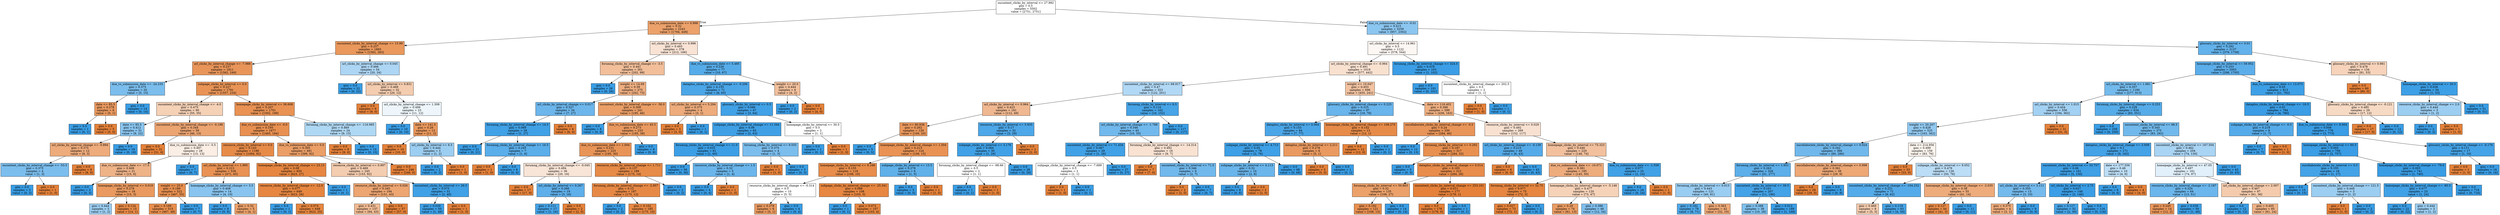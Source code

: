 digraph Tree {
node [shape=box, style="filled", color="black"] ;
0 [label="oucontent_clicks_by_interval <= 27.992\ngini = 0.5\nsamples = 5502\nvalue = [2751, 2751]", fillcolor="#e5813900"] ;
1 [label="due_vs_submission_date <= 0.998\ngini = 0.32\nsamples = 2243\nvalue = [1794, 449]", fillcolor="#e58139bf"] ;
0 -> 1 [labeldistance=2.5, labelangle=45, headlabel="True"] ;
2 [label="oucontent_clicks_by_interval_change <= 15.99\ngini = 0.257\nsamples = 1865\nvalue = [1582, 283]", fillcolor="#e58139d1"] ;
1 -> 2 ;
3 [label="url_clicks_by_interval_change <= -7.988\ngini = 0.237\nsamples = 1811\nvalue = [1562, 249]", fillcolor="#e58139d6"] ;
2 -> 3 ;
4 [label="due_vs_submission_date <= -24.235\ngini = 0.375\nsamples = 20\nvalue = [5, 15]", fillcolor="#399de5aa"] ;
3 -> 4 ;
5 [label="date <= 85.5\ngini = 0.278\nsamples = 6\nvalue = [5, 1]", fillcolor="#e58139cc"] ;
4 -> 5 ;
6 [label="gini = 0.0\nsamples = 1\nvalue = [0, 1]", fillcolor="#399de5ff"] ;
5 -> 6 ;
7 [label="gini = 0.0\nsamples = 5\nvalue = [5, 0]", fillcolor="#e58139ff"] ;
5 -> 7 ;
8 [label="gini = 0.0\nsamples = 14\nvalue = [0, 14]", fillcolor="#399de5ff"] ;
4 -> 8 ;
9 [label="subpage_clicks_by_interval <= 0.0\ngini = 0.227\nsamples = 1791\nvalue = [1557, 234]", fillcolor="#e58139d9"] ;
3 -> 9 ;
10 [label="oucontent_clicks_by_interval_change <= -4.0\ngini = 0.475\nsamples = 90\nvalue = [55, 35]", fillcolor="#e581395d"] ;
9 -> 10 ;
11 [label="date <= 85.5\ngini = 0.412\nsamples = 31\nvalue = [9, 22]", fillcolor="#399de597"] ;
10 -> 11 ;
12 [label="url_clicks_by_interval_change <= -0.894\ngini = 0.375\nsamples = 12\nvalue = [9, 3]", fillcolor="#e58139aa"] ;
11 -> 12 ;
13 [label="oucontent_clicks_by_interval_change <= -53.5\ngini = 0.375\nsamples = 4\nvalue = [1, 3]", fillcolor="#399de5aa"] ;
12 -> 13 ;
14 [label="gini = 0.0\nsamples = 3\nvalue = [0, 3]", fillcolor="#399de5ff"] ;
13 -> 14 ;
15 [label="gini = 0.0\nsamples = 1\nvalue = [1, 0]", fillcolor="#e58139ff"] ;
13 -> 15 ;
16 [label="gini = 0.0\nsamples = 8\nvalue = [8, 0]", fillcolor="#e58139ff"] ;
12 -> 16 ;
17 [label="gini = 0.0\nsamples = 19\nvalue = [0, 19]", fillcolor="#399de5ff"] ;
11 -> 17 ;
18 [label="oucontent_clicks_by_interval_change <= -0.198\ngini = 0.344\nsamples = 59\nvalue = [46, 13]", fillcolor="#e58139b7"] ;
10 -> 18 ;
19 [label="gini = 0.0\nsamples = 31\nvalue = [31, 0]", fillcolor="#e58139ff"] ;
18 -> 19 ;
20 [label="due_vs_submission_date <= -5.5\ngini = 0.497\nsamples = 28\nvalue = [15, 13]", fillcolor="#e5813922"] ;
18 -> 20 ;
21 [label="due_vs_submission_date <= -17.5\ngini = 0.408\nsamples = 21\nvalue = [15, 6]", fillcolor="#e5813999"] ;
20 -> 21 ;
22 [label="gini = 0.0\nsamples = 3\nvalue = [0, 3]", fillcolor="#399de5ff"] ;
21 -> 22 ;
23 [label="homepage_clicks_by_interval <= 0.019\ngini = 0.278\nsamples = 18\nvalue = [15, 3]", fillcolor="#e58139cc"] ;
21 -> 23 ;
24 [label="gini = 0.444\nsamples = 3\nvalue = [1, 2]", fillcolor="#399de57f"] ;
23 -> 24 ;
25 [label="gini = 0.124\nsamples = 15\nvalue = [14, 1]", fillcolor="#e58139ed"] ;
23 -> 25 ;
26 [label="gini = 0.0\nsamples = 7\nvalue = [0, 7]", fillcolor="#399de5ff"] ;
20 -> 26 ;
27 [label="homepage_clicks_by_interval <= 36.608\ngini = 0.207\nsamples = 1701\nvalue = [1502, 199]", fillcolor="#e58139dd"] ;
9 -> 27 ;
28 [label="due_vs_submission_date <= -0.0\ngini = 0.195\nsamples = 1677\nvalue = [1493, 184]", fillcolor="#e58139e0"] ;
27 -> 28 ;
29 [label="resource_clicks_by_interval <= 0.0\ngini = 0.143\nsamples = 1186\nvalue = [1094, 92]", fillcolor="#e58139ea"] ;
28 -> 29 ;
30 [label="url_clicks_by_interval <= 1.995\ngini = 0.213\nsamples = 536\nvalue = [471, 65]", fillcolor="#e58139dc"] ;
29 -> 30 ;
31 [label="weight <= 25.0\ngini = 0.189\nsamples = 522\nvalue = [467, 55]", fillcolor="#e58139e1"] ;
30 -> 31 ;
32 [label="gini = 0.169\nsamples = 515\nvalue = [467, 48]", fillcolor="#e58139e5"] ;
31 -> 32 ;
33 [label="gini = 0.0\nsamples = 7\nvalue = [0, 7]", fillcolor="#399de5ff"] ;
31 -> 33 ;
34 [label="homepage_clicks_by_interval_change <= 3.5\ngini = 0.408\nsamples = 14\nvalue = [4, 10]", fillcolor="#399de599"] ;
30 -> 34 ;
35 [label="gini = 0.0\nsamples = 9\nvalue = [0, 9]", fillcolor="#399de5ff"] ;
34 -> 35 ;
36 [label="gini = 0.32\nsamples = 5\nvalue = [4, 1]", fillcolor="#e58139bf"] ;
34 -> 36 ;
37 [label="homepage_clicks_by_interval_change <= 23.13\ngini = 0.08\nsamples = 650\nvalue = [623, 27]", fillcolor="#e58139f4"] ;
29 -> 37 ;
38 [label="resource_clicks_by_interval_change <= -12.0\ngini = 0.077\nsamples = 649\nvalue = [623, 26]", fillcolor="#e58139f4"] ;
37 -> 38 ;
39 [label="gini = 0.0\nsamples = 1\nvalue = [0, 1]", fillcolor="#399de5ff"] ;
38 -> 39 ;
40 [label="gini = 0.074\nsamples = 648\nvalue = [623, 25]", fillcolor="#e58139f5"] ;
38 -> 40 ;
41 [label="gini = 0.0\nsamples = 1\nvalue = [0, 1]", fillcolor="#399de5ff"] ;
37 -> 41 ;
42 [label="due_vs_submission_date <= 0.0\ngini = 0.305\nsamples = 491\nvalue = [399, 92]", fillcolor="#e58139c4"] ;
28 -> 42 ;
43 [label="resource_clicks_by_interval <= 0.997\ngini = 0.469\nsamples = 245\nvalue = [153, 92]", fillcolor="#e5813966"] ;
42 -> 43 ;
44 [label="resource_clicks_by_interval <= 0.026\ngini = 0.345\nsamples = 194\nvalue = [151, 43]", fillcolor="#e58139b6"] ;
43 -> 44 ;
45 [label="gini = 0.431\nsamples = 137\nvalue = [94, 43]", fillcolor="#e581398a"] ;
44 -> 45 ;
46 [label="gini = 0.0\nsamples = 57\nvalue = [57, 0]", fillcolor="#e58139ff"] ;
44 -> 46 ;
47 [label="oucontent_clicks_by_interval <= 26.5\ngini = 0.075\nsamples = 51\nvalue = [2, 49]", fillcolor="#399de5f5"] ;
43 -> 47 ;
48 [label="gini = 0.039\nsamples = 50\nvalue = [1, 49]", fillcolor="#399de5fa"] ;
47 -> 48 ;
49 [label="gini = 0.0\nsamples = 1\nvalue = [1, 0]", fillcolor="#e58139ff"] ;
47 -> 49 ;
50 [label="gini = 0.0\nsamples = 246\nvalue = [246, 0]", fillcolor="#e58139ff"] ;
42 -> 50 ;
51 [label="forumng_clicks_by_interval_change <= -116.985\ngini = 0.469\nsamples = 24\nvalue = [9, 15]", fillcolor="#399de566"] ;
27 -> 51 ;
52 [label="gini = 0.0\nsamples = 9\nvalue = [9, 0]", fillcolor="#e58139ff"] ;
51 -> 52 ;
53 [label="gini = 0.0\nsamples = 15\nvalue = [0, 15]", fillcolor="#399de5ff"] ;
51 -> 53 ;
54 [label="url_clicks_by_interval_change <= 0.045\ngini = 0.466\nsamples = 54\nvalue = [20, 34]", fillcolor="#399de569"] ;
2 -> 54 ;
55 [label="gini = 0.0\nsamples = 22\nvalue = [0, 22]", fillcolor="#399de5ff"] ;
54 -> 55 ;
56 [label="url_clicks_by_interval <= 0.831\ngini = 0.469\nsamples = 32\nvalue = [20, 12]", fillcolor="#e5813966"] ;
54 -> 56 ;
57 [label="gini = 0.0\nsamples = 9\nvalue = [9, 0]", fillcolor="#e58139ff"] ;
56 -> 57 ;
58 [label="url_clicks_by_interval_change <= 1.308\ngini = 0.499\nsamples = 23\nvalue = [11, 12]", fillcolor="#399de515"] ;
56 -> 58 ;
59 [label="gini = 0.0\nsamples = 10\nvalue = [0, 10]", fillcolor="#399de5ff"] ;
58 -> 59 ;
60 [label="date <= 141.5\ngini = 0.26\nsamples = 13\nvalue = [11, 2]", fillcolor="#e58139d1"] ;
58 -> 60 ;
61 [label="gini = 0.0\nsamples = 10\nvalue = [10, 0]", fillcolor="#e58139ff"] ;
60 -> 61 ;
62 [label="url_clicks_by_interval <= 6.5\ngini = 0.444\nsamples = 3\nvalue = [1, 2]", fillcolor="#399de57f"] ;
60 -> 62 ;
63 [label="gini = 0.0\nsamples = 2\nvalue = [0, 2]", fillcolor="#399de5ff"] ;
62 -> 63 ;
64 [label="gini = 0.0\nsamples = 1\nvalue = [1, 0]", fillcolor="#e58139ff"] ;
62 -> 64 ;
65 [label="url_clicks_by_interval <= 0.996\ngini = 0.493\nsamples = 378\nvalue = [212, 166]", fillcolor="#e5813937"] ;
1 -> 65 ;
66 [label="forumng_clicks_by_interval_change <= -3.5\ngini = 0.441\nsamples = 301\nvalue = [202, 99]", fillcolor="#e5813982"] ;
65 -> 66 ;
67 [label="gini = 0.0\nsamples = 26\nvalue = [0, 26]", fillcolor="#399de5ff"] ;
66 -> 67 ;
68 [label="weight <= 14.09\ngini = 0.39\nsamples = 275\nvalue = [202, 73]", fillcolor="#e58139a3"] ;
66 -> 68 ;
69 [label="url_clicks_by_interval_change <= 0.017\ngini = 0.327\nsamples = 34\nvalue = [7, 27]", fillcolor="#399de5bd"] ;
68 -> 69 ;
70 [label="forumng_clicks_by_interval_change <= 14.5\ngini = 0.069\nsamples = 28\nvalue = [1, 27]", fillcolor="#399de5f6"] ;
69 -> 70 ;
71 [label="gini = 0.0\nsamples = 21\nvalue = [0, 21]", fillcolor="#399de5ff"] ;
70 -> 71 ;
72 [label="forumng_clicks_by_interval_change <= 16.5\ngini = 0.245\nsamples = 7\nvalue = [1, 6]", fillcolor="#399de5d4"] ;
70 -> 72 ;
73 [label="gini = 0.0\nsamples = 1\nvalue = [1, 0]", fillcolor="#e58139ff"] ;
72 -> 73 ;
74 [label="gini = 0.0\nsamples = 6\nvalue = [0, 6]", fillcolor="#399de5ff"] ;
72 -> 74 ;
75 [label="gini = 0.0\nsamples = 6\nvalue = [6, 0]", fillcolor="#e58139ff"] ;
69 -> 75 ;
76 [label="oucontent_clicks_by_interval_change <= -36.0\ngini = 0.309\nsamples = 241\nvalue = [195, 46]", fillcolor="#e58139c3"] ;
68 -> 76 ;
77 [label="gini = 0.0\nsamples = 8\nvalue = [0, 8]", fillcolor="#399de5ff"] ;
76 -> 77 ;
78 [label="due_vs_submission_date <= 45.5\ngini = 0.273\nsamples = 233\nvalue = [195, 38]", fillcolor="#e58139cd"] ;
76 -> 78 ;
79 [label="due_vs_submission_date <= 1.004\ngini = 0.231\nsamples = 225\nvalue = [195, 30]", fillcolor="#e58139d8"] ;
78 -> 79 ;
80 [label="forumng_clicks_by_interval_change <= -0.045\ngini = 0.494\nsamples = 36\nvalue = [20, 16]", fillcolor="#e5813933"] ;
79 -> 80 ;
81 [label="gini = 0.0\nsamples = 17\nvalue = [17, 0]", fillcolor="#e58139ff"] ;
80 -> 81 ;
82 [label="url_clicks_by_interval <= 0.267\ngini = 0.266\nsamples = 19\nvalue = [3, 16]", fillcolor="#399de5cf"] ;
80 -> 82 ;
83 [label="gini = 0.111\nsamples = 17\nvalue = [1, 16]", fillcolor="#399de5ef"] ;
82 -> 83 ;
84 [label="gini = 0.0\nsamples = 2\nvalue = [2, 0]", fillcolor="#e58139ff"] ;
82 -> 84 ;
85 [label="resource_clicks_by_interval_change <= 1.711\ngini = 0.137\nsamples = 189\nvalue = [175, 14]", fillcolor="#e58139eb"] ;
79 -> 85 ;
86 [label="forumng_clicks_by_interval_change <= -2.957\ngini = 0.12\nsamples = 187\nvalue = [175, 12]", fillcolor="#e58139ee"] ;
85 -> 86 ;
87 [label="gini = 0.0\nsamples = 2\nvalue = [0, 2]", fillcolor="#399de5ff"] ;
86 -> 87 ;
88 [label="gini = 0.102\nsamples = 185\nvalue = [175, 10]", fillcolor="#e58139f0"] ;
86 -> 88 ;
89 [label="gini = 0.0\nsamples = 2\nvalue = [0, 2]", fillcolor="#399de5ff"] ;
85 -> 89 ;
90 [label="gini = 0.0\nsamples = 8\nvalue = [0, 8]", fillcolor="#399de5ff"] ;
78 -> 90 ;
91 [label="due_vs_submission_date <= 5.485\ngini = 0.226\nsamples = 77\nvalue = [10, 67]", fillcolor="#399de5d9"] ;
65 -> 91 ;
92 [label="dataplus_clicks_by_interval_change <= -0.206\ngini = 0.155\nsamples = 71\nvalue = [6, 65]", fillcolor="#399de5e7"] ;
91 -> 92 ;
93 [label="url_clicks_by_interval <= 5.294\ngini = 0.375\nsamples = 4\nvalue = [3, 1]", fillcolor="#e58139aa"] ;
92 -> 93 ;
94 [label="gini = 0.0\nsamples = 3\nvalue = [3, 0]", fillcolor="#e58139ff"] ;
93 -> 94 ;
95 [label="gini = 0.0\nsamples = 1\nvalue = [0, 1]", fillcolor="#399de5ff"] ;
93 -> 95 ;
96 [label="glossary_clicks_by_interval <= 0.5\ngini = 0.086\nsamples = 67\nvalue = [3, 64]", fillcolor="#399de5f3"] ;
92 -> 96 ;
97 [label="subpage_clicks_by_interval_change <= 11.344\ngini = 0.06\nsamples = 65\nvalue = [2, 63]", fillcolor="#399de5f7"] ;
96 -> 97 ;
98 [label="forumng_clicks_by_interval_change <= 11.0\ngini = 0.032\nsamples = 61\nvalue = [1, 60]", fillcolor="#399de5fb"] ;
97 -> 98 ;
99 [label="gini = 0.0\nsamples = 56\nvalue = [0, 56]", fillcolor="#399de5ff"] ;
98 -> 99 ;
100 [label="resource_clicks_by_interval_change <= 1.5\ngini = 0.32\nsamples = 5\nvalue = [1, 4]", fillcolor="#399de5bf"] ;
98 -> 100 ;
101 [label="gini = 0.0\nsamples = 4\nvalue = [0, 4]", fillcolor="#399de5ff"] ;
100 -> 101 ;
102 [label="gini = 0.0\nsamples = 1\nvalue = [1, 0]", fillcolor="#e58139ff"] ;
100 -> 102 ;
103 [label="forumng_clicks_by_interval <= 9.555\ngini = 0.375\nsamples = 4\nvalue = [1, 3]", fillcolor="#399de5aa"] ;
97 -> 103 ;
104 [label="gini = 0.0\nsamples = 1\nvalue = [1, 0]", fillcolor="#e58139ff"] ;
103 -> 104 ;
105 [label="gini = 0.0\nsamples = 3\nvalue = [0, 3]", fillcolor="#399de5ff"] ;
103 -> 105 ;
106 [label="homepage_clicks_by_interval <= 30.5\ngini = 0.5\nsamples = 2\nvalue = [1, 1]", fillcolor="#e5813900"] ;
96 -> 106 ;
107 [label="gini = 0.0\nsamples = 1\nvalue = [0, 1]", fillcolor="#399de5ff"] ;
106 -> 107 ;
108 [label="gini = 0.0\nsamples = 1\nvalue = [1, 0]", fillcolor="#e58139ff"] ;
106 -> 108 ;
109 [label="weight <= 20.0\ngini = 0.444\nsamples = 6\nvalue = [4, 2]", fillcolor="#e581397f"] ;
91 -> 109 ;
110 [label="gini = 0.0\nsamples = 2\nvalue = [0, 2]", fillcolor="#399de5ff"] ;
109 -> 110 ;
111 [label="gini = 0.0\nsamples = 4\nvalue = [4, 0]", fillcolor="#e58139ff"] ;
109 -> 111 ;
112 [label="due_vs_submission_date <= -0.01\ngini = 0.415\nsamples = 3259\nvalue = [957, 2302]", fillcolor="#399de595"] ;
0 -> 112 [labeldistance=2.5, labelangle=-45, headlabel="False"] ;
113 [label="url_clicks_by_interval <= 14.961\ngini = 0.5\nsamples = 1122\nvalue = [578, 544]", fillcolor="#e581390f"] ;
112 -> 113 ;
114 [label="url_clicks_by_interval_change <= -0.964\ngini = 0.491\nsamples = 1019\nvalue = [577, 442]", fillcolor="#e581393c"] ;
113 -> 114 ;
115 [label="oucontent_clicks_by_interval <= 68.917\ngini = 0.47\nsamples = 323\nvalue = [122, 201]", fillcolor="#399de564"] ;
114 -> 115 ;
116 [label="url_clicks_by_interval <= 0.964\ngini = 0.423\nsamples = 161\nvalue = [112, 49]", fillcolor="#e581398f"] ;
115 -> 116 ;
117 [label="date <= 80.938\ngini = 0.262\nsamples = 129\nvalue = [109, 20]", fillcolor="#e58139d0"] ;
116 -> 117 ;
118 [label="gini = 0.0\nsamples = 5\nvalue = [0, 5]", fillcolor="#399de5ff"] ;
117 -> 118 ;
119 [label="homepage_clicks_by_interval_change <= 1.504\ngini = 0.213\nsamples = 124\nvalue = [109, 15]", fillcolor="#e58139dc"] ;
117 -> 119 ;
120 [label="homepage_clicks_by_interval <= 9.168\ngini = 0.155\nsamples = 118\nvalue = [108, 10]", fillcolor="#e58139e7"] ;
119 -> 120 ;
121 [label="resource_clicks_by_interval_change <= -0.314\ngini = 0.5\nsamples = 10\nvalue = [5, 5]", fillcolor="#e5813900"] ;
120 -> 121 ;
122 [label="gini = 0.278\nsamples = 6\nvalue = [5, 1]", fillcolor="#e58139cc"] ;
121 -> 122 ;
123 [label="gini = 0.0\nsamples = 4\nvalue = [0, 4]", fillcolor="#399de5ff"] ;
121 -> 123 ;
124 [label="subpage_clicks_by_interval_change <= -25.341\ngini = 0.088\nsamples = 108\nvalue = [103, 5]", fillcolor="#e58139f3"] ;
120 -> 124 ;
125 [label="gini = 0.0\nsamples = 1\nvalue = [0, 1]", fillcolor="#399de5ff"] ;
124 -> 125 ;
126 [label="gini = 0.072\nsamples = 107\nvalue = [103, 4]", fillcolor="#e58139f5"] ;
124 -> 126 ;
127 [label="subpage_clicks_by_interval <= 13.5\ngini = 0.278\nsamples = 6\nvalue = [1, 5]", fillcolor="#399de5cc"] ;
119 -> 127 ;
128 [label="gini = 0.0\nsamples = 5\nvalue = [0, 5]", fillcolor="#399de5ff"] ;
127 -> 128 ;
129 [label="gini = 0.0\nsamples = 1\nvalue = [1, 0]", fillcolor="#e58139ff"] ;
127 -> 129 ;
130 [label="resource_clicks_by_interval <= 5.935\ngini = 0.17\nsamples = 32\nvalue = [3, 29]", fillcolor="#399de5e5"] ;
116 -> 130 ;
131 [label="subpage_clicks_by_interval <= 3.176\ngini = 0.064\nsamples = 30\nvalue = [1, 29]", fillcolor="#399de5f6"] ;
130 -> 131 ;
132 [label="forumng_clicks_by_interval_change <= -98.66\ngini = 0.5\nsamples = 2\nvalue = [1, 1]", fillcolor="#e5813900"] ;
131 -> 132 ;
133 [label="gini = 0.0\nsamples = 1\nvalue = [0, 1]", fillcolor="#399de5ff"] ;
132 -> 133 ;
134 [label="gini = 0.0\nsamples = 1\nvalue = [1, 0]", fillcolor="#e58139ff"] ;
132 -> 134 ;
135 [label="gini = 0.0\nsamples = 28\nvalue = [0, 28]", fillcolor="#399de5ff"] ;
131 -> 135 ;
136 [label="gini = 0.0\nsamples = 2\nvalue = [2, 0]", fillcolor="#e58139ff"] ;
130 -> 136 ;
137 [label="forumng_clicks_by_interval <= 6.5\ngini = 0.116\nsamples = 162\nvalue = [10, 152]", fillcolor="#399de5ee"] ;
115 -> 137 ;
138 [label="url_clicks_by_interval_change <= -1.788\ngini = 0.346\nsamples = 45\nvalue = [10, 35]", fillcolor="#399de5b6"] ;
137 -> 138 ;
139 [label="oucontent_clicks_by_interval <= 71.434\ngini = 0.067\nsamples = 29\nvalue = [1, 28]", fillcolor="#399de5f6"] ;
138 -> 139 ;
140 [label="subpage_clicks_by_interval_change <= -7.689\ngini = 0.5\nsamples = 2\nvalue = [1, 1]", fillcolor="#e5813900"] ;
139 -> 140 ;
141 [label="gini = 0.0\nsamples = 1\nvalue = [1, 0]", fillcolor="#e58139ff"] ;
140 -> 141 ;
142 [label="gini = 0.0\nsamples = 1\nvalue = [0, 1]", fillcolor="#399de5ff"] ;
140 -> 142 ;
143 [label="gini = 0.0\nsamples = 27\nvalue = [0, 27]", fillcolor="#399de5ff"] ;
139 -> 143 ;
144 [label="forumng_clicks_by_interval_change <= -14.314\ngini = 0.492\nsamples = 16\nvalue = [9, 7]", fillcolor="#e5813939"] ;
138 -> 144 ;
145 [label="gini = 0.0\nsamples = 7\nvalue = [7, 0]", fillcolor="#e58139ff"] ;
144 -> 145 ;
146 [label="oucontent_clicks_by_interval <= 71.5\ngini = 0.346\nsamples = 9\nvalue = [2, 7]", fillcolor="#399de5b6"] ;
144 -> 146 ;
147 [label="gini = 0.0\nsamples = 2\nvalue = [2, 0]", fillcolor="#e58139ff"] ;
146 -> 147 ;
148 [label="gini = 0.0\nsamples = 7\nvalue = [0, 7]", fillcolor="#399de5ff"] ;
146 -> 148 ;
149 [label="gini = 0.0\nsamples = 117\nvalue = [0, 117]", fillcolor="#399de5ff"] ;
137 -> 149 ;
150 [label="weight <= 10.047\ngini = 0.453\nsamples = 696\nvalue = [455, 241]", fillcolor="#e5813978"] ;
114 -> 150 ;
151 [label="glossary_clicks_by_interval_change <= 0.225\ngini = 0.315\nsamples = 97\nvalue = [19, 78]", fillcolor="#399de5c1"] ;
150 -> 151 ;
152 [label="dataplus_clicks_by_interval <= 0.064\ngini = 0.153\nsamples = 84\nvalue = [7, 77]", fillcolor="#399de5e8"] ;
151 -> 152 ;
153 [label="subpage_clicks_by_interval <= 4.713\ngini = 0.05\nsamples = 78\nvalue = [2, 76]", fillcolor="#399de5f8"] ;
152 -> 153 ;
154 [label="subpage_clicks_by_interval <= 4.113\ngini = 0.32\nsamples = 10\nvalue = [2, 8]", fillcolor="#399de5bf"] ;
153 -> 154 ;
155 [label="gini = 0.0\nsamples = 8\nvalue = [0, 8]", fillcolor="#399de5ff"] ;
154 -> 155 ;
156 [label="gini = 0.0\nsamples = 2\nvalue = [2, 0]", fillcolor="#e58139ff"] ;
154 -> 156 ;
157 [label="gini = 0.0\nsamples = 68\nvalue = [0, 68]", fillcolor="#399de5ff"] ;
153 -> 157 ;
158 [label="dataplus_clicks_by_interval <= 2.211\ngini = 0.278\nsamples = 6\nvalue = [5, 1]", fillcolor="#e58139cc"] ;
152 -> 158 ;
159 [label="gini = 0.0\nsamples = 5\nvalue = [5, 0]", fillcolor="#e58139ff"] ;
158 -> 159 ;
160 [label="gini = 0.0\nsamples = 1\nvalue = [0, 1]", fillcolor="#399de5ff"] ;
158 -> 160 ;
161 [label="homepage_clicks_by_interval_change <= 108.275\ngini = 0.142\nsamples = 13\nvalue = [12, 1]", fillcolor="#e58139ea"] ;
151 -> 161 ;
162 [label="gini = 0.0\nsamples = 12\nvalue = [12, 0]", fillcolor="#e58139ff"] ;
161 -> 162 ;
163 [label="gini = 0.0\nsamples = 1\nvalue = [0, 1]", fillcolor="#399de5ff"] ;
161 -> 163 ;
164 [label="date <= 116.402\ngini = 0.396\nsamples = 599\nvalue = [436, 163]", fillcolor="#e58139a0"] ;
150 -> 164 ;
165 [label="oucollaborate_clicks_by_interval_change <= -0.5\ngini = 0.24\nsamples = 330\nvalue = [284, 46]", fillcolor="#e58139d6"] ;
164 -> 165 ;
166 [label="gini = 0.0\nsamples = 13\nvalue = [0, 13]", fillcolor="#399de5ff"] ;
165 -> 166 ;
167 [label="forumng_clicks_by_interval <= 0.292\ngini = 0.187\nsamples = 317\nvalue = [284, 33]", fillcolor="#e58139e1"] ;
165 -> 167 ;
168 [label="gini = 0.0\nsamples = 5\nvalue = [0, 5]", fillcolor="#399de5ff"] ;
167 -> 168 ;
169 [label="dataplus_clicks_by_interval_change <= 0.014\ngini = 0.163\nsamples = 312\nvalue = [284, 28]", fillcolor="#e58139e6"] ;
167 -> 169 ;
170 [label="forumng_clicks_by_interval <= 50.803\ngini = 0.32\nsamples = 135\nvalue = [108, 27]", fillcolor="#e58139bf"] ;
169 -> 170 ;
171 [label="gini = 0.192\nsamples = 121\nvalue = [108, 13]", fillcolor="#e58139e0"] ;
170 -> 171 ;
172 [label="gini = 0.0\nsamples = 14\nvalue = [0, 14]", fillcolor="#399de5ff"] ;
170 -> 172 ;
173 [label="oucontent_clicks_by_interval_change <= 253.161\ngini = 0.011\nsamples = 177\nvalue = [176, 1]", fillcolor="#e58139fe"] ;
169 -> 173 ;
174 [label="gini = 0.0\nsamples = 176\nvalue = [176, 0]", fillcolor="#e58139ff"] ;
173 -> 174 ;
175 [label="gini = 0.0\nsamples = 1\nvalue = [0, 1]", fillcolor="#399de5ff"] ;
173 -> 175 ;
176 [label="resource_clicks_by_interval <= 0.029\ngini = 0.492\nsamples = 269\nvalue = [152, 117]", fillcolor="#e581393b"] ;
164 -> 176 ;
177 [label="url_clicks_by_interval_change <= -0.139\ngini = 0.215\nsamples = 49\nvalue = [6, 43]", fillcolor="#399de5db"] ;
176 -> 177 ;
178 [label="gini = 0.0\nsamples = 6\nvalue = [6, 0]", fillcolor="#e58139ff"] ;
177 -> 178 ;
179 [label="gini = 0.0\nsamples = 43\nvalue = [0, 43]", fillcolor="#399de5ff"] ;
177 -> 179 ;
180 [label="homepage_clicks_by_interval <= 75.323\ngini = 0.446\nsamples = 220\nvalue = [146, 74]", fillcolor="#e581397e"] ;
176 -> 180 ;
181 [label="due_vs_submission_date <= -10.071\ngini = 0.381\nsamples = 195\nvalue = [145, 50]", fillcolor="#e58139a7"] ;
180 -> 181 ;
182 [label="forumng_clicks_by_interval <= 32.75\ngini = 0.077\nsamples = 75\nvalue = [72, 3]", fillcolor="#e58139f4"] ;
181 -> 182 ;
183 [label="gini = 0.027\nsamples = 73\nvalue = [72, 1]", fillcolor="#e58139fb"] ;
182 -> 183 ;
184 [label="gini = 0.0\nsamples = 2\nvalue = [0, 2]", fillcolor="#399de5ff"] ;
182 -> 184 ;
185 [label="homepage_clicks_by_interval_change <= -5.146\ngini = 0.477\nsamples = 120\nvalue = [73, 47]", fillcolor="#e581395b"] ;
181 -> 185 ;
186 [label="gini = 0.29\nsamples = 74\nvalue = [61, 13]", fillcolor="#e58139c9"] ;
185 -> 186 ;
187 [label="gini = 0.386\nsamples = 46\nvalue = [12, 34]", fillcolor="#399de5a5"] ;
185 -> 187 ;
188 [label="due_vs_submission_date <= -1.558\ngini = 0.077\nsamples = 25\nvalue = [1, 24]", fillcolor="#399de5f4"] ;
180 -> 188 ;
189 [label="gini = 0.0\nsamples = 24\nvalue = [0, 24]", fillcolor="#399de5ff"] ;
188 -> 189 ;
190 [label="gini = 0.0\nsamples = 1\nvalue = [1, 0]", fillcolor="#e58139ff"] ;
188 -> 190 ;
191 [label="forumng_clicks_by_interval_change <= 324.0\ngini = 0.019\nsamples = 103\nvalue = [1, 102]", fillcolor="#399de5fc"] ;
113 -> 191 ;
192 [label="gini = 0.0\nsamples = 101\nvalue = [0, 101]", fillcolor="#399de5ff"] ;
191 -> 192 ;
193 [label="oucontent_clicks_by_interval_change <= 202.5\ngini = 0.5\nsamples = 2\nvalue = [1, 1]", fillcolor="#e5813900"] ;
191 -> 193 ;
194 [label="gini = 0.0\nsamples = 1\nvalue = [1, 0]", fillcolor="#e58139ff"] ;
193 -> 194 ;
195 [label="gini = 0.0\nsamples = 1\nvalue = [0, 1]", fillcolor="#399de5ff"] ;
193 -> 195 ;
196 [label="glossary_clicks_by_interval <= 0.01\ngini = 0.292\nsamples = 2137\nvalue = [379, 1758]", fillcolor="#399de5c8"] ;
112 -> 196 ;
197 [label="homepage_clicks_by_interval <= 59.952\ngini = 0.253\nsamples = 2003\nvalue = [298, 1705]", fillcolor="#399de5d2"] ;
196 -> 197 ;
198 [label="url_clicks_by_interval <= 1.981\ngini = 0.357\nsamples = 1190\nvalue = [277, 913]", fillcolor="#399de5b2"] ;
197 -> 198 ;
199 [label="url_clicks_by_interval <= 1.015\ngini = 0.454\nsamples = 556\nvalue = [194, 362]", fillcolor="#399de576"] ;
198 -> 199 ;
200 [label="weight <= 20.207\ngini = 0.428\nsamples = 525\nvalue = [163, 362]", fillcolor="#399de58c"] ;
199 -> 200 ;
201 [label="oucollaborate_clicks_by_interval_change <= 0.024\ngini = 0.342\nsamples = 366\nvalue = [80, 286]", fillcolor="#399de5b8"] ;
200 -> 201 ;
202 [label="forumng_clicks_by_interval <= 1.951\ngini = 0.263\nsamples = 328\nvalue = [51, 277]", fillcolor="#399de5d0"] ;
201 -> 202 ;
203 [label="forumng_clicks_by_interval <= 0.013\ngini = 0.443\nsamples = 121\nvalue = [40, 81]", fillcolor="#399de581"] ;
202 -> 203 ;
204 [label="gini = 0.182\nsamples = 79\nvalue = [8, 71]", fillcolor="#399de5e2"] ;
203 -> 204 ;
205 [label="gini = 0.363\nsamples = 42\nvalue = [32, 10]", fillcolor="#e58139af"] ;
203 -> 205 ;
206 [label="oucontent_clicks_by_interval <= 39.5\ngini = 0.101\nsamples = 207\nvalue = [11, 196]", fillcolor="#399de5f1"] ;
202 -> 206 ;
207 [label="gini = 0.388\nsamples = 38\nvalue = [10, 28]", fillcolor="#399de5a4"] ;
206 -> 207 ;
208 [label="gini = 0.012\nsamples = 169\nvalue = [1, 168]", fillcolor="#399de5fd"] ;
206 -> 208 ;
209 [label="oucollaborate_clicks_by_interval_change <= 0.998\ngini = 0.361\nsamples = 38\nvalue = [29, 9]", fillcolor="#e58139b0"] ;
201 -> 209 ;
210 [label="gini = 0.0\nsamples = 29\nvalue = [29, 0]", fillcolor="#e58139ff"] ;
209 -> 210 ;
211 [label="gini = 0.0\nsamples = 9\nvalue = [0, 9]", fillcolor="#399de5ff"] ;
209 -> 211 ;
212 [label="date <= 214.956\ngini = 0.499\nsamples = 159\nvalue = [83, 76]", fillcolor="#e5813916"] ;
200 -> 212 ;
213 [label="gini = 0.0\nsamples = 33\nvalue = [33, 0]", fillcolor="#e58139ff"] ;
212 -> 213 ;
214 [label="subpage_clicks_by_interval <= 9.052\ngini = 0.479\nsamples = 126\nvalue = [50, 76]", fillcolor="#399de557"] ;
212 -> 214 ;
215 [label="oucontent_clicks_by_interval_change <= -104.252\ngini = 0.221\nsamples = 71\nvalue = [9, 62]", fillcolor="#399de5da"] ;
214 -> 215 ;
216 [label="gini = 0.469\nsamples = 8\nvalue = [5, 3]", fillcolor="#e5813966"] ;
215 -> 216 ;
217 [label="gini = 0.119\nsamples = 63\nvalue = [4, 59]", fillcolor="#399de5ee"] ;
215 -> 217 ;
218 [label="homepage_clicks_by_interval_change <= -2.035\ngini = 0.38\nsamples = 55\nvalue = [41, 14]", fillcolor="#e58139a8"] ;
214 -> 218 ;
219 [label="gini = 0.127\nsamples = 44\nvalue = [41, 3]", fillcolor="#e58139ec"] ;
218 -> 219 ;
220 [label="gini = 0.0\nsamples = 11\nvalue = [0, 11]", fillcolor="#399de5ff"] ;
218 -> 220 ;
221 [label="gini = 0.0\nsamples = 31\nvalue = [31, 0]", fillcolor="#e58139ff"] ;
199 -> 221 ;
222 [label="forumng_clicks_by_interval_change <= 0.253\ngini = 0.228\nsamples = 634\nvalue = [83, 551]", fillcolor="#399de5d9"] ;
198 -> 222 ;
223 [label="gini = 0.0\nsamples = 259\nvalue = [0, 259]", fillcolor="#399de5ff"] ;
222 -> 223 ;
224 [label="oucontent_clicks_by_interval <= 98.5\ngini = 0.345\nsamples = 375\nvalue = [83, 292]", fillcolor="#399de5b7"] ;
222 -> 224 ;
225 [label="dataplus_clicks_by_interval_change <= 3.008\ngini = 0.1\nsamples = 171\nvalue = [9, 162]", fillcolor="#399de5f1"] ;
224 -> 225 ;
226 [label="oucontent_clicks_by_interval <= 33.757\ngini = 0.06\nsamples = 161\nvalue = [5, 156]", fillcolor="#399de5f7"] ;
225 -> 226 ;
227 [label="url_clicks_by_interval <= 3.111\ngini = 0.355\nsamples = 13\nvalue = [3, 10]", fillcolor="#399de5b3"] ;
226 -> 227 ;
228 [label="gini = 0.375\nsamples = 4\nvalue = [3, 1]", fillcolor="#e58139aa"] ;
227 -> 228 ;
229 [label="gini = 0.0\nsamples = 9\nvalue = [0, 9]", fillcolor="#399de5ff"] ;
227 -> 229 ;
230 [label="url_clicks_by_interval <= 2.75\ngini = 0.027\nsamples = 148\nvalue = [2, 146]", fillcolor="#399de5fc"] ;
226 -> 230 ;
231 [label="gini = 0.117\nsamples = 32\nvalue = [2, 30]", fillcolor="#399de5ee"] ;
230 -> 231 ;
232 [label="gini = 0.0\nsamples = 116\nvalue = [0, 116]", fillcolor="#399de5ff"] ;
230 -> 232 ;
233 [label="date <= 177.556\ngini = 0.48\nsamples = 10\nvalue = [4, 6]", fillcolor="#399de555"] ;
225 -> 233 ;
234 [label="gini = 0.0\nsamples = 6\nvalue = [0, 6]", fillcolor="#399de5ff"] ;
233 -> 234 ;
235 [label="gini = 0.0\nsamples = 4\nvalue = [4, 0]", fillcolor="#e58139ff"] ;
233 -> 235 ;
236 [label="oucontent_clicks_by_interval <= 167.504\ngini = 0.462\nsamples = 204\nvalue = [74, 130]", fillcolor="#399de56e"] ;
224 -> 236 ;
237 [label="homepage_clicks_by_interval <= 47.05\ngini = 0.497\nsamples = 161\nvalue = [74, 87]", fillcolor="#399de526"] ;
236 -> 237 ;
238 [label="resource_clicks_by_interval_change <= -2.187\ngini = 0.324\nsamples = 64\nvalue = [13, 51]", fillcolor="#399de5be"] ;
237 -> 238 ;
239 [label="gini = 0.245\nsamples = 14\nvalue = [12, 2]", fillcolor="#e58139d4"] ;
238 -> 239 ;
240 [label="gini = 0.039\nsamples = 50\nvalue = [1, 49]", fillcolor="#399de5fa"] ;
238 -> 240 ;
241 [label="url_clicks_by_interval_change <= 2.007\ngini = 0.467\nsamples = 97\nvalue = [61, 36]", fillcolor="#e5813969"] ;
237 -> 241 ;
242 [label="gini = 0.0\nsamples = 12\nvalue = [0, 12]", fillcolor="#399de5ff"] ;
241 -> 242 ;
243 [label="gini = 0.405\nsamples = 85\nvalue = [61, 24]", fillcolor="#e581399b"] ;
241 -> 243 ;
244 [label="gini = 0.0\nsamples = 43\nvalue = [0, 43]", fillcolor="#399de5ff"] ;
236 -> 244 ;
245 [label="due_vs_submission_date <= 13.073\ngini = 0.05\nsamples = 813\nvalue = [21, 792]", fillcolor="#399de5f8"] ;
197 -> 245 ;
246 [label="dataplus_clicks_by_interval_change <= -16.5\ngini = 0.01\nsamples = 784\nvalue = [4, 780]", fillcolor="#399de5fe"] ;
245 -> 246 ;
247 [label="subpage_clicks_by_interval_change <= -0.5\ngini = 0.219\nsamples = 8\nvalue = [1, 7]", fillcolor="#399de5db"] ;
246 -> 247 ;
248 [label="gini = 0.0\nsamples = 7\nvalue = [0, 7]", fillcolor="#399de5ff"] ;
247 -> 248 ;
249 [label="gini = 0.0\nsamples = 1\nvalue = [1, 0]", fillcolor="#e58139ff"] ;
247 -> 249 ;
250 [label="due_vs_submission_date <= 8.004\ngini = 0.008\nsamples = 776\nvalue = [3, 773]", fillcolor="#399de5fe"] ;
246 -> 250 ;
251 [label="homepage_clicks_by_interval <= 60.5\ngini = 0.005\nsamples = 759\nvalue = [2, 757]", fillcolor="#399de5fe"] ;
250 -> 251 ;
252 [label="oucollaborate_clicks_by_interval <= 0.5\ngini = 0.105\nsamples = 18\nvalue = [1, 17]", fillcolor="#399de5f0"] ;
251 -> 252 ;
253 [label="gini = 0.0\nsamples = 15\nvalue = [0, 15]", fillcolor="#399de5ff"] ;
252 -> 253 ;
254 [label="oucontent_clicks_by_interval_change <= 121.5\ngini = 0.444\nsamples = 3\nvalue = [1, 2]", fillcolor="#399de57f"] ;
252 -> 254 ;
255 [label="gini = 0.0\nsamples = 1\nvalue = [1, 0]", fillcolor="#e58139ff"] ;
254 -> 255 ;
256 [label="gini = 0.0\nsamples = 2\nvalue = [0, 2]", fillcolor="#399de5ff"] ;
254 -> 256 ;
257 [label="homepage_clicks_by_interval_change <= -79.0\ngini = 0.003\nsamples = 741\nvalue = [1, 740]", fillcolor="#399de5ff"] ;
251 -> 257 ;
258 [label="homepage_clicks_by_interval_change <= -80.5\ngini = 0.077\nsamples = 25\nvalue = [1, 24]", fillcolor="#399de5f4"] ;
257 -> 258 ;
259 [label="gini = 0.0\nsamples = 22\nvalue = [0, 22]", fillcolor="#399de5ff"] ;
258 -> 259 ;
260 [label="gini = 0.444\nsamples = 3\nvalue = [1, 2]", fillcolor="#399de57f"] ;
258 -> 260 ;
261 [label="gini = 0.0\nsamples = 716\nvalue = [0, 716]", fillcolor="#399de5ff"] ;
257 -> 261 ;
262 [label="glossary_clicks_by_interval_change <= -0.176\ngini = 0.111\nsamples = 17\nvalue = [1, 16]", fillcolor="#399de5ef"] ;
250 -> 262 ;
263 [label="gini = 0.0\nsamples = 1\nvalue = [1, 0]", fillcolor="#e58139ff"] ;
262 -> 263 ;
264 [label="gini = 0.0\nsamples = 16\nvalue = [0, 16]", fillcolor="#399de5ff"] ;
262 -> 264 ;
265 [label="glossary_clicks_by_interval_change <= -0.121\ngini = 0.485\nsamples = 29\nvalue = [17, 12]", fillcolor="#e581394b"] ;
245 -> 265 ;
266 [label="gini = 0.0\nsamples = 17\nvalue = [17, 0]", fillcolor="#e58139ff"] ;
265 -> 266 ;
267 [label="gini = 0.0\nsamples = 12\nvalue = [0, 12]", fillcolor="#399de5ff"] ;
265 -> 267 ;
268 [label="glossary_clicks_by_interval <= 0.981\ngini = 0.478\nsamples = 134\nvalue = [81, 53]", fillcolor="#e5813958"] ;
196 -> 268 ;
269 [label="gini = 0.0\nsamples = 80\nvalue = [80, 0]", fillcolor="#e58139ff"] ;
268 -> 269 ;
270 [label="homepage_clicks_by_interval <= 20.5\ngini = 0.036\nsamples = 54\nvalue = [1, 53]", fillcolor="#399de5fa"] ;
268 -> 270 ;
271 [label="resource_clicks_by_interval_change <= 2.0\ngini = 0.444\nsamples = 3\nvalue = [1, 2]", fillcolor="#399de57f"] ;
270 -> 271 ;
272 [label="gini = 0.0\nsamples = 2\nvalue = [0, 2]", fillcolor="#399de5ff"] ;
271 -> 272 ;
273 [label="gini = 0.0\nsamples = 1\nvalue = [1, 0]", fillcolor="#e58139ff"] ;
271 -> 273 ;
274 [label="gini = 0.0\nsamples = 51\nvalue = [0, 51]", fillcolor="#399de5ff"] ;
270 -> 274 ;
}
